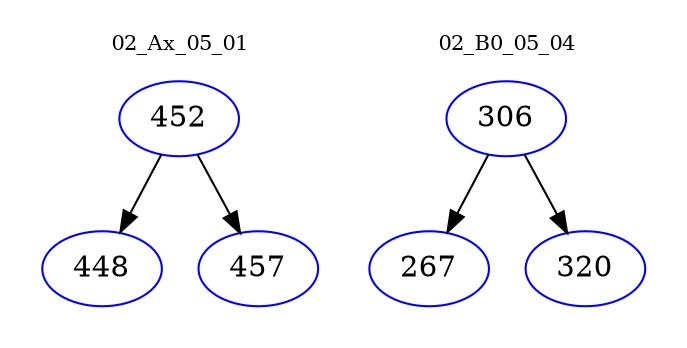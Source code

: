 digraph{
subgraph cluster_0 {
color = white
label = "02_Ax_05_01";
fontsize=10;
T0_452 [label="452", color="blue"]
T0_452 -> T0_448 [color="black"]
T0_448 [label="448", color="blue"]
T0_452 -> T0_457 [color="black"]
T0_457 [label="457", color="blue"]
}
subgraph cluster_1 {
color = white
label = "02_B0_05_04";
fontsize=10;
T1_306 [label="306", color="blue"]
T1_306 -> T1_267 [color="black"]
T1_267 [label="267", color="blue"]
T1_306 -> T1_320 [color="black"]
T1_320 [label="320", color="blue"]
}
}
